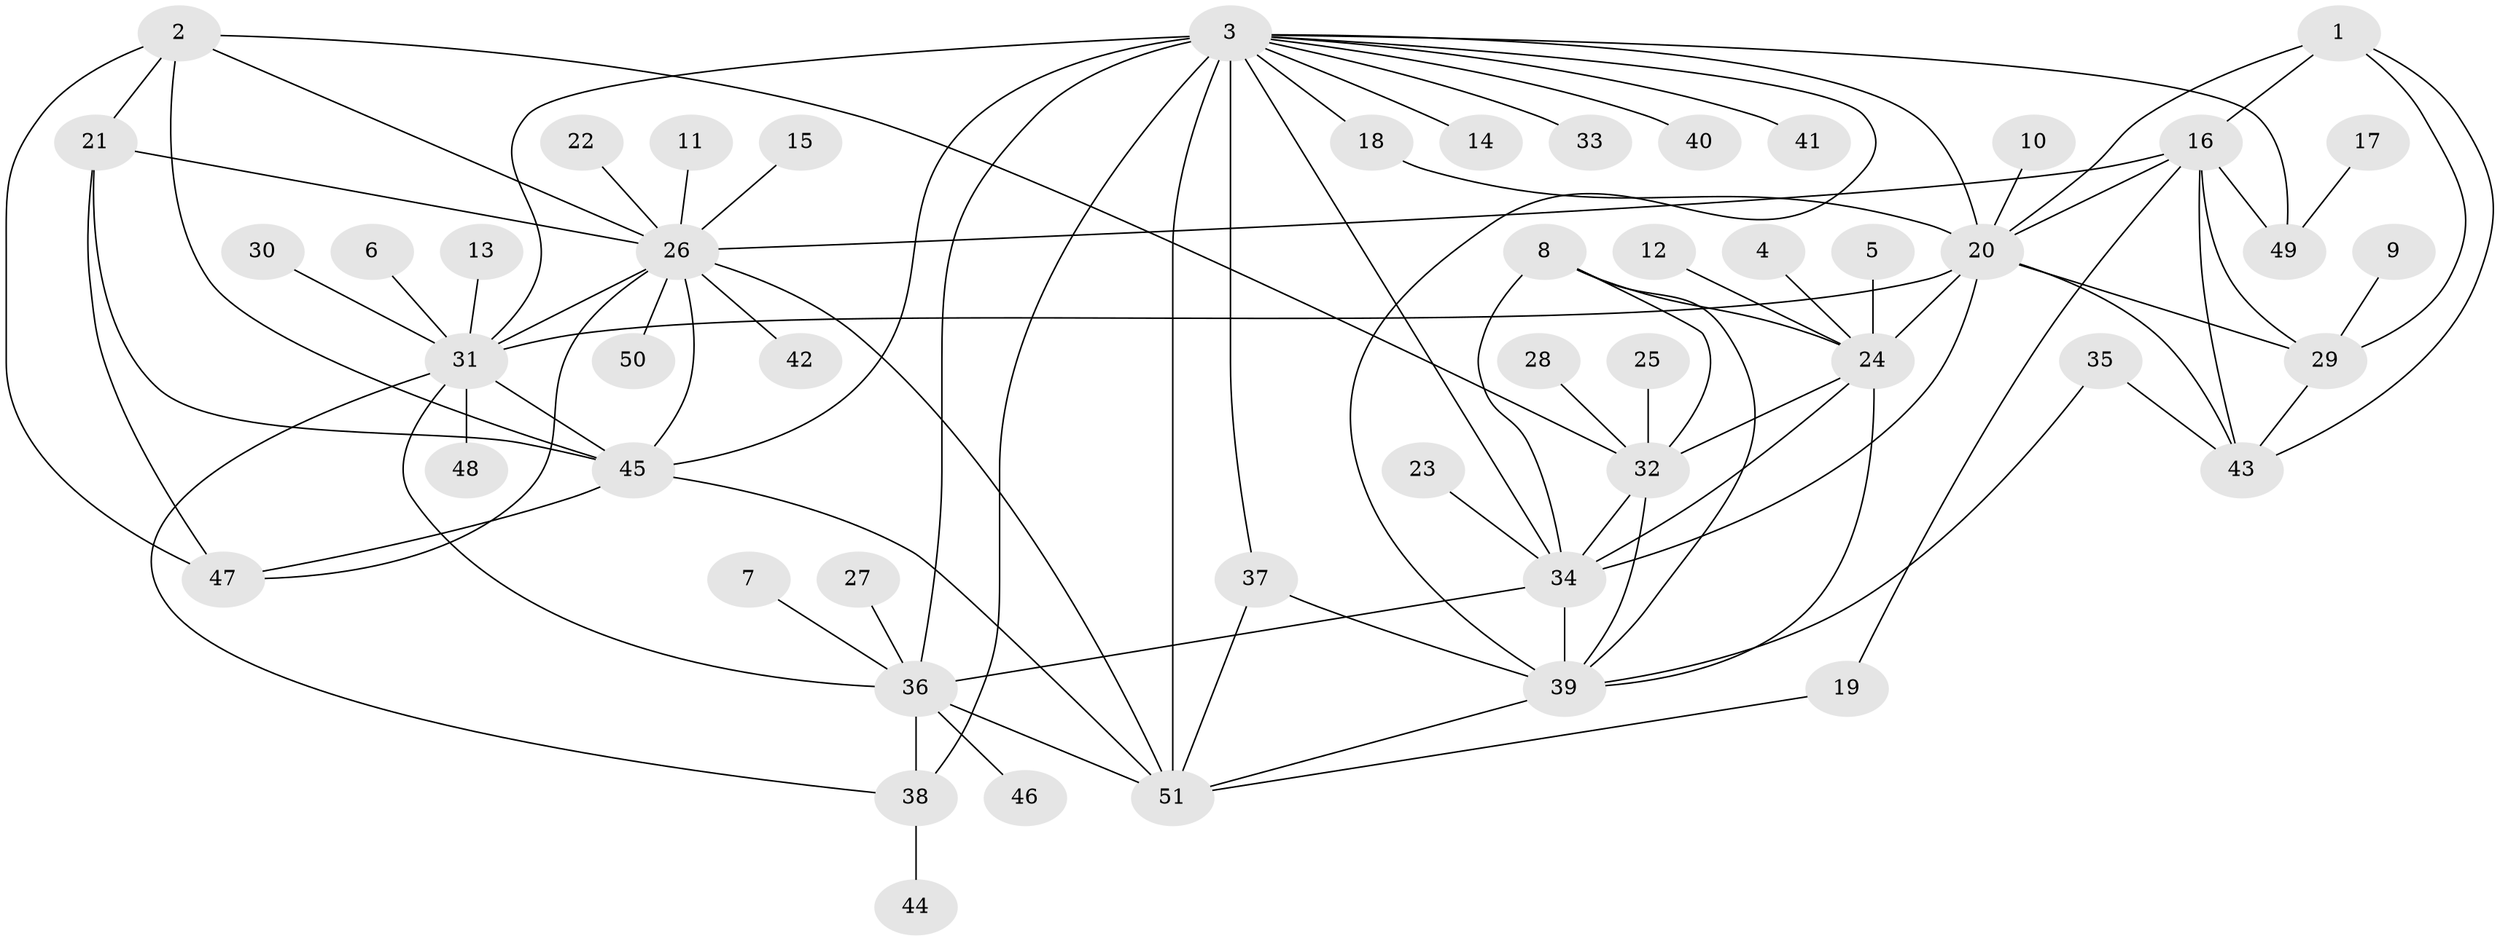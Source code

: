 // original degree distribution, {8: 0.039603960396039604, 6: 0.0594059405940594, 9: 0.019801980198019802, 4: 0.019801980198019802, 7: 0.039603960396039604, 12: 0.009900990099009901, 13: 0.009900990099009901, 5: 0.039603960396039604, 11: 0.019801980198019802, 10: 0.009900990099009901, 1: 0.5445544554455446, 2: 0.16831683168316833, 3: 0.019801980198019802}
// Generated by graph-tools (version 1.1) at 2025/26/03/09/25 03:26:47]
// undirected, 51 vertices, 90 edges
graph export_dot {
graph [start="1"]
  node [color=gray90,style=filled];
  1;
  2;
  3;
  4;
  5;
  6;
  7;
  8;
  9;
  10;
  11;
  12;
  13;
  14;
  15;
  16;
  17;
  18;
  19;
  20;
  21;
  22;
  23;
  24;
  25;
  26;
  27;
  28;
  29;
  30;
  31;
  32;
  33;
  34;
  35;
  36;
  37;
  38;
  39;
  40;
  41;
  42;
  43;
  44;
  45;
  46;
  47;
  48;
  49;
  50;
  51;
  1 -- 16 [weight=1.0];
  1 -- 20 [weight=1.0];
  1 -- 29 [weight=1.0];
  1 -- 43 [weight=1.0];
  2 -- 21 [weight=1.0];
  2 -- 26 [weight=1.0];
  2 -- 32 [weight=1.0];
  2 -- 45 [weight=1.0];
  2 -- 47 [weight=1.0];
  3 -- 14 [weight=1.0];
  3 -- 18 [weight=1.0];
  3 -- 20 [weight=1.0];
  3 -- 31 [weight=2.0];
  3 -- 33 [weight=1.0];
  3 -- 34 [weight=1.0];
  3 -- 36 [weight=2.0];
  3 -- 37 [weight=2.0];
  3 -- 38 [weight=2.0];
  3 -- 39 [weight=2.0];
  3 -- 40 [weight=1.0];
  3 -- 41 [weight=1.0];
  3 -- 45 [weight=1.0];
  3 -- 49 [weight=1.0];
  3 -- 51 [weight=2.0];
  4 -- 24 [weight=1.0];
  5 -- 24 [weight=1.0];
  6 -- 31 [weight=1.0];
  7 -- 36 [weight=1.0];
  8 -- 24 [weight=1.0];
  8 -- 32 [weight=1.0];
  8 -- 34 [weight=1.0];
  8 -- 39 [weight=1.0];
  9 -- 29 [weight=1.0];
  10 -- 20 [weight=1.0];
  11 -- 26 [weight=1.0];
  12 -- 24 [weight=1.0];
  13 -- 31 [weight=1.0];
  15 -- 26 [weight=1.0];
  16 -- 19 [weight=1.0];
  16 -- 20 [weight=1.0];
  16 -- 26 [weight=1.0];
  16 -- 29 [weight=1.0];
  16 -- 43 [weight=1.0];
  16 -- 49 [weight=1.0];
  17 -- 49 [weight=1.0];
  18 -- 20 [weight=1.0];
  19 -- 51 [weight=1.0];
  20 -- 24 [weight=2.0];
  20 -- 29 [weight=1.0];
  20 -- 31 [weight=1.0];
  20 -- 34 [weight=1.0];
  20 -- 43 [weight=1.0];
  21 -- 26 [weight=1.0];
  21 -- 45 [weight=1.0];
  21 -- 47 [weight=1.0];
  22 -- 26 [weight=1.0];
  23 -- 34 [weight=1.0];
  24 -- 32 [weight=1.0];
  24 -- 34 [weight=1.0];
  24 -- 39 [weight=1.0];
  25 -- 32 [weight=1.0];
  26 -- 31 [weight=1.0];
  26 -- 42 [weight=1.0];
  26 -- 45 [weight=1.0];
  26 -- 47 [weight=1.0];
  26 -- 50 [weight=1.0];
  26 -- 51 [weight=1.0];
  27 -- 36 [weight=1.0];
  28 -- 32 [weight=1.0];
  29 -- 43 [weight=1.0];
  30 -- 31 [weight=1.0];
  31 -- 36 [weight=1.0];
  31 -- 38 [weight=1.0];
  31 -- 45 [weight=1.0];
  31 -- 48 [weight=1.0];
  32 -- 34 [weight=1.0];
  32 -- 39 [weight=1.0];
  34 -- 36 [weight=1.0];
  34 -- 39 [weight=1.0];
  35 -- 39 [weight=1.0];
  35 -- 43 [weight=1.0];
  36 -- 38 [weight=1.0];
  36 -- 46 [weight=1.0];
  36 -- 51 [weight=1.0];
  37 -- 39 [weight=1.0];
  37 -- 51 [weight=1.0];
  38 -- 44 [weight=1.0];
  39 -- 51 [weight=1.0];
  45 -- 47 [weight=1.0];
  45 -- 51 [weight=1.0];
}
